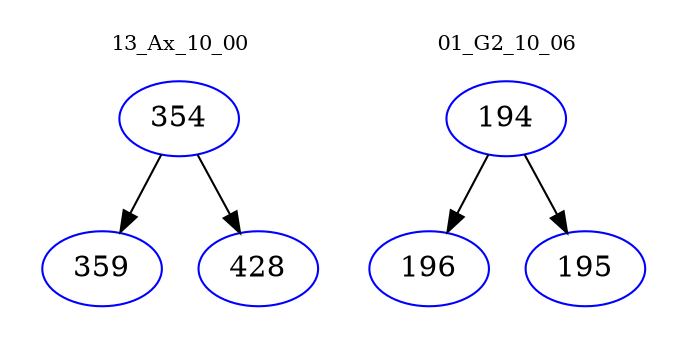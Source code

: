 digraph{
subgraph cluster_0 {
color = white
label = "13_Ax_10_00";
fontsize=10;
T0_354 [label="354", color="blue"]
T0_354 -> T0_359 [color="black"]
T0_359 [label="359", color="blue"]
T0_354 -> T0_428 [color="black"]
T0_428 [label="428", color="blue"]
}
subgraph cluster_1 {
color = white
label = "01_G2_10_06";
fontsize=10;
T1_194 [label="194", color="blue"]
T1_194 -> T1_196 [color="black"]
T1_196 [label="196", color="blue"]
T1_194 -> T1_195 [color="black"]
T1_195 [label="195", color="blue"]
}
}
